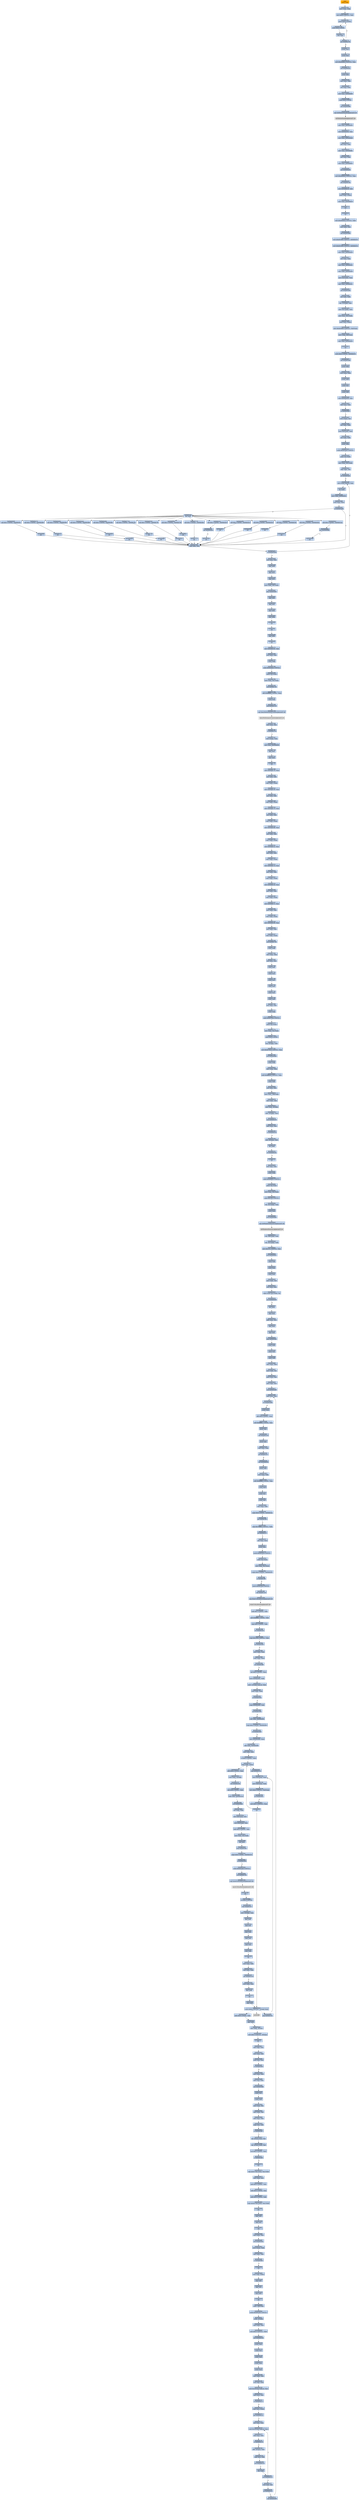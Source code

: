 digraph G {
node[shape=rectangle,style=filled,fillcolor=lightsteelblue,color=lightsteelblue]
bgcolor="transparent"
a0x0040a764pushl_ebp[label="start\npushl %ebp",color="lightgrey",fillcolor="orange"];
a0x0040a765movl_esp_ebp[label="0x0040a765\nmovl %esp, %ebp"];
a0x0040a767movl_0x6UINT32_ecx[label="0x0040a767\nmovl $0x6<UINT32>, %ecx"];
a0x0040a76cpushl_0x0UINT8[label="0x0040a76c\npushl $0x0<UINT8>"];
a0x0040a76epushl_0x0UINT8[label="0x0040a76e\npushl $0x0<UINT8>"];
a0x0040a770decl_ecx[label="0x0040a770\ndecl %ecx"];
a0x0040a771jne_0x0040a76c[label="0x0040a771\njne 0x0040a76c"];
a0x0040a773pushl_ecx[label="0x0040a773\npushl %ecx"];
a0x0040a774pushl_ebx[label="0x0040a774\npushl %ebx"];
a0x0040a775movl_0x40a6dcUINT32_eax[label="0x0040a775\nmovl $0x40a6dc<UINT32>, %eax"];
a0x0040a77acall_0x00404a5c[label="0x0040a77a\ncall 0x00404a5c"];
a0x00404a5cpushl_ebx[label="0x00404a5c\npushl %ebx"];
a0x00404a5dmovl_eax_ebx[label="0x00404a5d\nmovl %eax, %ebx"];
a0x00404a5fxorl_eax_eax[label="0x00404a5f\nxorl %eax, %eax"];
a0x00404a61movl_eax_0x0040b0b0[label="0x00404a61\nmovl %eax, 0x0040b0b0"];
a0x00404a66pushl_0x0UINT8[label="0x00404a66\npushl $0x0<UINT8>"];
a0x00404a68call_0x00404998[label="0x00404a68\ncall 0x00404998"];
a0x00404998jmp_GetModuleHandleA_kernel32_dll[label="0x00404998\njmp GetModuleHandleA@kernel32.dll"];
GetModuleHandleA_kernel32_dll[label="GetModuleHandleA@kernel32.dll",color="lightgrey",fillcolor="lightgrey"];
a0x00404a6dmovl_eax_0x0040c650[label="0x00404a6d\nmovl %eax, 0x0040c650"];
a0x00404a72movl_0x0040c650_eax[label="0x00404a72\nmovl 0x0040c650, %eax"];
a0x00404a77movl_eax_0x0040b0b8[label="0x00404a77\nmovl %eax, 0x0040b0b8"];
a0x00404a7cxorl_eax_eax[label="0x00404a7c\nxorl %eax, %eax"];
a0x00404a7emovl_eax_0x0040b0bc[label="0x00404a7e\nmovl %eax, 0x0040b0bc"];
a0x00404a83xorl_eax_eax[label="0x00404a83\nxorl %eax, %eax"];
a0x00404a85movl_eax_0x0040b0c0[label="0x00404a85\nmovl %eax, 0x0040b0c0"];
a0x00404a8acall_0x00404a50[label="0x00404a8a\ncall 0x00404a50"];
a0x00404a50movl_0x40b0b4UINT32_eax[label="0x00404a50\nmovl $0x40b0b4<UINT32>, %eax"];
a0x00404a55call_0x00404764[label="0x00404a55\ncall 0x00404764"];
a0x00404764movl_0x0040b028_edx[label="0x00404764\nmovl 0x0040b028, %edx"];
a0x0040476amovl_edx_eax_[label="0x0040476a\nmovl %edx, (%eax)"];
a0x0040476cmovl_eax_0x0040b028[label="0x0040476c\nmovl %eax, 0x0040b028"];
a0x00404771ret[label="0x00404771\nret"];
a0x00404a5aret[label="0x00404a5a\nret"];
a0x00404a8fmovl_0x40b0b4UINT32_edx[label="0x00404a8f\nmovl $0x40b0b4<UINT32>, %edx"];
a0x00404a94movl_ebx_eax[label="0x00404a94\nmovl %ebx, %eax"];
a0x00404a96call_0x00403b08[label="0x00404a96\ncall 0x00403b08"];
a0x00403b08movl_0x401088UINT32_0x0040c010[label="0x00403b08\nmovl $0x401088<UINT32>, 0x0040c010"];
a0x00403b12movl_0x401098UINT32_0x0040c014[label="0x00403b12\nmovl $0x401098<UINT32>, 0x0040c014"];
a0x00403b1cmovl_eax_0x0040c628[label="0x00403b1c\nmovl %eax, 0x0040c628"];
a0x00403b21xorl_eax_eax[label="0x00403b21\nxorl %eax, %eax"];
a0x00403b23movl_eax_0x0040c62c[label="0x00403b23\nmovl %eax, 0x0040c62c"];
a0x00403b28movl_edx_0x0040c630[label="0x00403b28\nmovl %edx, 0x0040c630"];
a0x00403b2emovl_0x4edx__eax[label="0x00403b2e\nmovl 0x4(%edx), %eax"];
a0x00403b31movl_eax_0x0040c01c[label="0x00403b31\nmovl %eax, 0x0040c01c"];
a0x00403b36call_0x00403a00[label="0x00403b36\ncall 0x00403a00"];
a0x00403a00xorl_edx_edx[label="0x00403a00\nxorl %edx, %edx"];
a0x00403a02leal__12ebp__eax[label="0x00403a02\nleal -12(%ebp), %eax"];
a0x00403a05movl_fs_edx__ecx[label="0x00403a05\nmovl %fs:(%edx), %ecx"];
a0x00403a08movl_eax_fs_edx_[label="0x00403a08\nmovl %eax, %fs:(%edx)"];
a0x00403a0bmovl_ecx_eax_[label="0x00403a0b\nmovl %ecx, (%eax)"];
a0x00403a0dmovl_0x403960UINT32_0x4eax_[label="0x00403a0d\nmovl $0x403960<UINT32>, 0x4(%eax)"];
a0x00403a14movl_ebp_0x8eax_[label="0x00403a14\nmovl %ebp, 0x8(%eax)"];
a0x00403a17movl_eax_0x0040c624[label="0x00403a17\nmovl %eax, 0x0040c624"];
a0x00403a1cret[label="0x00403a1c\nret"];
a0x00403b3bmovb_0x0UINT8_0x0040c024[label="0x00403b3b\nmovb $0x0<UINT8>, 0x0040c024"];
a0x00403b42call_0x00403aa8[label="0x00403b42\ncall 0x00403aa8"];
a0x00403aa8pushl_ebp[label="0x00403aa8\npushl %ebp"];
a0x00403aa9movl_esp_ebp[label="0x00403aa9\nmovl %esp, %ebp"];
a0x00403aabpushl_ebx[label="0x00403aab\npushl %ebx"];
a0x00403aacpushl_esi[label="0x00403aac\npushl %esi"];
a0x00403aadpushl_edi[label="0x00403aad\npushl %edi"];
a0x00403aaemovl_0x0040c628_eax[label="0x00403aae\nmovl 0x0040c628, %eax"];
a0x00403ab3testl_eax_eax[label="0x00403ab3\ntestl %eax, %eax"];
a0x00403ab5je_0x00403b02[label="0x00403ab5\nje 0x00403b02"];
a0x00403ab7movl_eax__esi[label="0x00403ab7\nmovl (%eax), %esi"];
a0x00403ab9xorl_ebx_ebx[label="0x00403ab9\nxorl %ebx, %ebx"];
a0x00403abbmovl_0x4eax__edi[label="0x00403abb\nmovl 0x4(%eax), %edi"];
a0x00403abexorl_edx_edx[label="0x00403abe\nxorl %edx, %edx"];
a0x00403ac0pushl_ebp[label="0x00403ac0\npushl %ebp"];
a0x00403ac1pushl_0x403aeeUINT32[label="0x00403ac1\npushl $0x403aee<UINT32>"];
a0x00403ac6pushl_fs_edx_[label="0x00403ac6\npushl %fs:(%edx)"];
a0x00403ac9movl_esp_fs_edx_[label="0x00403ac9\nmovl %esp, %fs:(%edx)"];
a0x00403acccmpl_ebx_esi[label="0x00403acc\ncmpl %ebx, %esi"];
a0x00403acejle_0x00403ae4[label="0x00403ace\njle 0x00403ae4"];
a0x00403ad0movl_ediebx8__eax[label="0x00403ad0\nmovl (%edi,%ebx,8), %eax"];
a0x00403ad3incl_ebx[label="0x00403ad3\nincl %ebx"];
a0x00403ad4movl_ebx_0x0040c62c[label="0x00403ad4\nmovl %ebx, 0x0040c62c"];
a0x00403adatestl_eax_eax[label="0x00403ada\ntestl %eax, %eax"];
a0x00403adcje_0x00403ae0[label="0x00403adc\nje 0x00403ae0"];
a0x00403adecall_eax[label="0x00403ade\ncall %eax"];
a0x00404ad0subl_0x1UINT8_0x0040c654[label="0x00404ad0\nsubl $0x1<UINT8>, 0x0040c654"];
a0x00404ad7ret[label="0x00404ad7\nret"];
a0x00403ae0cmpl_ebx_esi[label="0x00403ae0\ncmpl %ebx, %esi"];
a0x00403ae2jg_0x00403ad0[label="0x00403ae2\njg 0x00403ad0"];
a0x004048c4subl_0x1UINT8_0x0040c5a4[label="0x004048c4\nsubl $0x1<UINT8>, 0x0040c5a4"];
a0x004048cbjae_0x00404996[label="0x004048cb\njae 0x00404996"];
a0x00404996ret[label="0x00404996\nret"];
a0x00404b08subl_0x1UINT8_0x0040c65c[label="0x00404b08\nsubl $0x1<UINT8>, 0x0040c65c"];
a0x00404b0fret[label="0x00404b0f\nret"];
a0x00404c74subl_0x1UINT8_0x0040c660[label="0x00404c74\nsubl $0x1<UINT8>, 0x0040c660"];
a0x00404c7bret[label="0x00404c7b\nret"];
a0x00404d04subl_0x1UINT8_0x0040c664[label="0x00404d04\nsubl $0x1<UINT8>, 0x0040c664"];
a0x00404d0bret[label="0x00404d0b\nret"];
a0x00404d44subl_0x1UINT8_0x0040c668[label="0x00404d44\nsubl $0x1<UINT8>, 0x0040c668"];
a0x00404d4bret[label="0x00404d4b\nret"];
a0x00404d84subl_0x1UINT8_0x0040c66c[label="0x00404d84\nsubl $0x1<UINT8>, 0x0040c66c"];
a0x00404d8bret[label="0x00404d8b\nret"];
a0x00407724subl_0x1UINT8_0x0040c7f0[label="0x00407724\nsubl $0x1<UINT8>, 0x0040c7f0"];
a0x0040772bret[label="0x0040772b\nret"];
a0x00409350subl_0x1UINT8_0x0040c7f4[label="0x00409350\nsubl $0x1<UINT8>, 0x0040c7f4"];
a0x00409357ret[label="0x00409357\nret"];
a0x0040980csubl_0x1UINT8_0x0040c7f8[label="0x0040980c\nsubl $0x1<UINT8>, 0x0040c7f8"];
a0x00409813ret[label="0x00409813\nret"];
a0x00407174subl_0x1UINT8_0x0040c6bc[label="0x00407174\nsubl $0x1<UINT8>, 0x0040c6bc"];
a0x0040717bret[label="0x0040717b\nret"];
a0x0040a5ccsubl_0x1UINT8_0x0040c810[label="0x0040a5cc\nsubl $0x1<UINT8>, 0x0040c810"];
a0x0040a5d3jae_0x0040a5da[label="0x0040a5d3\njae 0x0040a5da"];
a0x0040a5daret[label="0x0040a5da\nret"];
a0x0040a60csubl_0x1UINT8_0x0040c814[label="0x0040a60c\nsubl $0x1<UINT8>, 0x0040c814"];
a0x0040a613ret[label="0x0040a613\nret"];
a0x0040a644subl_0x1UINT8_0x0040c818[label="0x0040a644\nsubl $0x1<UINT8>, 0x0040c818"];
a0x0040a64bret[label="0x0040a64b\nret"];
a0x0040a6acsubl_0x1UINT8_0x0040d184[label="0x0040a6ac\nsubl $0x1<UINT8>, 0x0040d184"];
a0x0040a6b3ret[label="0x0040a6b3\nret"];
a0x00403ae4xorl_eax_eax[label="0x00403ae4\nxorl %eax, %eax"];
a0x00403ae6popl_edx[label="0x00403ae6\npopl %edx"];
a0x00403ae7popl_ecx[label="0x00403ae7\npopl %ecx"];
a0x00403ae8popl_ecx[label="0x00403ae8\npopl %ecx"];
a0x00403ae9movl_edx_fs_eax_[label="0x00403ae9\nmovl %edx, %fs:(%eax)"];
a0x00403aecjmp_0x00403b02[label="0x00403aec\njmp 0x00403b02"];
a0x00403b02popl_edi[label="0x00403b02\npopl %edi"];
a0x00403b03popl_esi[label="0x00403b03\npopl %esi"];
a0x00403b04popl_ebx[label="0x00403b04\npopl %ebx"];
a0x00403b05popl_ebp[label="0x00403b05\npopl %ebp"];
a0x00403b06ret[label="0x00403b06\nret"];
a0x00403b47ret[label="0x00403b47\nret"];
a0x00404a9bpopl_ebx[label="0x00404a9b\npopl %ebx"];
a0x00404a9cret[label="0x00404a9c\nret"];
a0x0040a77fmovl_0x0040b160_ebx[label="0x0040a77f\nmovl 0x0040b160, %ebx"];
a0x0040a785xorl_eax_eax[label="0x0040a785\nxorl %eax, %eax"];
a0x0040a787pushl_ebp[label="0x0040a787\npushl %ebp"];
a0x0040a788pushl_0x40a9a4UINT32[label="0x0040a788\npushl $0x40a9a4<UINT32>"];
a0x0040a78dpushl_fs_eax_[label="0x0040a78d\npushl %fs:(%eax)"];
a0x0040a790movl_esp_fs_eax_[label="0x0040a790\nmovl %esp, %fs:(%eax)"];
a0x0040a793call_0x004027d4[label="0x0040a793\ncall 0x004027d4"];
a0x004027d4addl_0xfffffff8UINT8_esp[label="0x004027d4\naddl $0xfffffff8<UINT8>, %esp"];
a0x004027d7pushl_esp[label="0x004027d7\npushl %esp"];
a0x004027d8call_0x00401158[label="0x004027d8\ncall 0x00401158"];
a0x00401158jmp_QueryPerformanceCounter_kernel32_dll[label="0x00401158\njmp QueryPerformanceCounter@kernel32.dll"];
QueryPerformanceCounter_kernel32_dll[label="QueryPerformanceCounter@kernel32.dll",color="lightgrey",fillcolor="lightgrey"];
a0x004027ddtestl_eax_eax[label="0x004027dd\ntestl %eax, %eax"];
a0x004027dfje_0x004027ec[label="0x004027df\nje 0x004027ec"];
a0x004027e1movl_esp__eax[label="0x004027e1\nmovl (%esp), %eax"];
a0x004027e4movl_eax_0x0040b008[label="0x004027e4\nmovl %eax, 0x0040b008"];
a0x004027e9popl_ecx[label="0x004027e9\npopl %ecx"];
a0x004027eapopl_edx[label="0x004027ea\npopl %edx"];
a0x004027ebret[label="0x004027eb\nret"];
a0x0040a798movl_0x0040b178_eax[label="0x0040a798\nmovl 0x0040b178, %eax"];
a0x0040a79dxorl_edx_edx[label="0x0040a79d\nxorl %edx, %edx"];
a0x0040a79fmovl_edx_eax_[label="0x0040a79f\nmovl %edx, (%eax)"];
a0x0040a7a1movl_0x0040b158_eax[label="0x0040a7a1\nmovl 0x0040b158, %eax"];
a0x0040a7a6xorl_edx_edx[label="0x0040a7a6\nxorl %edx, %edx"];
a0x0040a7a8movl_edx_eax_[label="0x0040a7a8\nmovl %edx, (%eax)"];
a0x0040a7aamovl_0x0040b170_eax[label="0x0040a7aa\nmovl 0x0040b170, %eax"];
a0x0040a7afxorl_edx_edx[label="0x0040a7af\nxorl %edx, %edx"];
a0x0040a7b1movl_edx_eax_[label="0x0040a7b1\nmovl %edx, (%eax)"];
a0x0040a7b3movl_0x0040b168_eax[label="0x0040a7b3\nmovl 0x0040b168, %eax"];
a0x0040a7b8xorl_edx_edx[label="0x0040a7b8\nxorl %edx, %edx"];
a0x0040a7bamovl_edx_eax_[label="0x0040a7ba\nmovl %edx, (%eax)"];
a0x0040a7bcmovl_0x0040b15c_eax[label="0x0040a7bc\nmovl 0x0040b15c, %eax"];
a0x0040a7c1xorl_edx_edx[label="0x0040a7c1\nxorl %edx, %edx"];
a0x0040a7c3movl_edx_eax_[label="0x0040a7c3\nmovl %edx, (%eax)"];
a0x0040a7c5movl_0x0040b174_eax[label="0x0040a7c5\nmovl 0x0040b174, %eax"];
a0x0040a7caxorl_edx_edx[label="0x0040a7ca\nxorl %edx, %edx"];
a0x0040a7ccmovl_edx_eax_[label="0x0040a7cc\nmovl %edx, (%eax)"];
a0x0040a7cemovl_0x0040b154_eax[label="0x0040a7ce\nmovl 0x0040b154, %eax"];
a0x0040a7d3xorl_edx_edx[label="0x0040a7d3\nxorl %edx, %edx"];
a0x0040a7d5movl_edx_eax_[label="0x0040a7d5\nmovl %edx, (%eax)"];
a0x0040a7d7movl_0x0040b17c_eax[label="0x0040a7d7\nmovl 0x0040b17c, %eax"];
a0x0040a7dcxorl_edx_edx[label="0x0040a7dc\nxorl %edx, %edx"];
a0x0040a7demovl_edx_eax_[label="0x0040a7de\nmovl %edx, (%eax)"];
a0x0040a7e0movl_0x0040b190_eax[label="0x0040a7e0\nmovl 0x0040b190, %eax"];
a0x0040a7e5xorl_edx_edx[label="0x0040a7e5\nxorl %edx, %edx"];
a0x0040a7e7movl_edx_eax_[label="0x0040a7e7\nmovl %edx, (%eax)"];
a0x0040a7e9call_0x00407764[label="0x0040a7e9\ncall 0x00407764"];
a0x00407764pushl_ebp[label="0x00407764\npushl %ebp"];
a0x00407765movl_esp_ebp[label="0x00407765\nmovl %esp, %ebp"];
a0x00407767xorl_ecx_ecx[label="0x00407767\nxorl %ecx, %ecx"];
a0x00407769pushl_ecx[label="0x00407769\npushl %ecx"];
a0x0040776apushl_ecx[label="0x0040776a\npushl %ecx"];
a0x0040776bpushl_ecx[label="0x0040776b\npushl %ecx"];
a0x0040776cpushl_ecx[label="0x0040776c\npushl %ecx"];
a0x0040776dpushl_ecx[label="0x0040776d\npushl %ecx"];
a0x0040776epushl_ebx[label="0x0040776e\npushl %ebx"];
a0x0040776fxorl_eax_eax[label="0x0040776f\nxorl %eax, %eax"];
a0x00407771pushl_ebp[label="0x00407771\npushl %ebp"];
a0x00407772pushl_0x40783fUINT32[label="0x00407772\npushl $0x40783f<UINT32>"];
a0x00407777pushl_fs_eax_[label="0x00407777\npushl %fs:(%eax)"];
a0x0040777amovl_esp_fs_eax_[label="0x0040777a\nmovl %esp, %fs:(%eax)"];
a0x0040777dpushl_0x0UINT8[label="0x0040777d\npushl $0x0<UINT8>"];
a0x0040777fleal__8ebp__edx[label="0x0040777f\nleal -8(%ebp), %edx"];
a0x00407782movl_0x407854UINT32_eax[label="0x00407782\nmovl $0x407854<UINT32>, %eax"];
a0x00407787call_0x00409064[label="0x00407787\ncall 0x00409064"];
a0x00409064pushl_ebp[label="0x00409064\npushl %ebp"];
a0x00409065movl_esp_ebp[label="0x00409065\nmovl %esp, %ebp"];
a0x00409067addl_0xfffffef4UINT32_esp[label="0x00409067\naddl $0xfffffef4<UINT32>, %esp"];
a0x0040906dpushl_ebx[label="0x0040906d\npushl %ebx"];
a0x0040906exorl_ecx_ecx[label="0x0040906e\nxorl %ecx, %ecx"];
a0x00409070movl_ecx__268ebp_[label="0x00409070\nmovl %ecx, -268(%ebp)"];
a0x00409076movl_edx_ebx[label="0x00409076\nmovl %edx, %ebx"];
a0x00409078movl_eax__4ebp_[label="0x00409078\nmovl %eax, -4(%ebp)"];
a0x0040907bmovl__4ebp__eax[label="0x0040907b\nmovl -4(%ebp), %eax"];
a0x0040907ecall_0x00404234[label="0x0040907e\ncall 0x00404234"];
a0x00404234testl_eax_eax[label="0x00404234\ntestl %eax, %eax"];
a0x00404236je_0x00404242[label="0x00404236\nje 0x00404242"];
a0x00404238movl__8eax__edx[label="0x00404238\nmovl -8(%eax), %edx"];
a0x0040423bincl_edx[label="0x0040423b\nincl %edx"];
a0x0040423cjle_0x00404242[label="0x0040423c\njle 0x00404242"];
a0x00404242ret[label="0x00404242\nret"];
a0x00409083xorl_eax_eax[label="0x00409083\nxorl %eax, %eax"];
a0x00409085pushl_ebp[label="0x00409085\npushl %ebp"];
a0x00409086pushl_0x4090f3UINT32[label="0x00409086\npushl $0x4090f3<UINT32>"];
a0x0040908bpushl_fs_eax_[label="0x0040908b\npushl %fs:(%eax)"];
a0x0040908emovl_esp_fs_eax_[label="0x0040908e\nmovl %esp, %fs:(%eax)"];
a0x00409091pushl_0x100UINT32[label="0x00409091\npushl $0x100<UINT32>"];
a0x00409096leal__261ebp__eax[label="0x00409096\nleal -261(%ebp), %eax"];
a0x0040909cpushl_eax[label="0x0040909c\npushl %eax"];
a0x0040909dcall_0x00404be0[label="0x0040909d\ncall 0x00404be0"];
a0x00404be0jmp_GetWindowsDirectoryA_kernel32_dll[label="0x00404be0\njmp GetWindowsDirectoryA@kernel32.dll"];
GetWindowsDirectoryA_kernel32_dll[label="GetWindowsDirectoryA@kernel32.dll",color="lightgrey",fillcolor="lightgrey"];
a0x004090a2leal__268ebp__eax[label="0x004090a2\nleal -268(%ebp), %eax"];
a0x004090a8leal__261ebp__edx[label="0x004090a8\nleal -261(%ebp), %edx"];
a0x004090aemovl_0x101UINT32_ecx[label="0x004090ae\nmovl $0x101<UINT32>, %ecx"];
a0x004090b3call_0x0040402c[label="0x004090b3\ncall 0x0040402c"];
a0x0040402cpushl_edi[label="0x0040402c\npushl %edi"];
a0x0040402dpushl_eax[label="0x0040402d\npushl %eax"];
a0x0040402epushl_ecx[label="0x0040402e\npushl %ecx"];
a0x0040402fmovl_edx_edi[label="0x0040402f\nmovl %edx, %edi"];
a0x00404031xorl_eax_eax[label="0x00404031\nxorl %eax, %eax"];
a0x00404033repnz_scasb_es_edi__al[label="0x00404033\nrepnz scasb %es:(%edi), %al"];
a0x00404035jne_0x00404039[label="0x00404035\njne 0x00404039"];
a0x00404037notl_ecx[label="0x00404037\nnotl %ecx"];
a0x00404039popl_eax[label="0x00404039\npopl %eax"];
a0x0040403aaddl_eax_ecx[label="0x0040403a\naddl %eax, %ecx"];
a0x0040403cpopl_eax[label="0x0040403c\npopl %eax"];
a0x0040403dpopl_edi[label="0x0040403d\npopl %edi"];
a0x0040403ejmp_0x00403ebc[label="0x0040403e\njmp 0x00403ebc"];
a0x00403ebcpushl_ebx[label="0x00403ebc\npushl %ebx"];
a0x00403ebdpushl_esi[label="0x00403ebd\npushl %esi"];
a0x00403ebepushl_edi[label="0x00403ebe\npushl %edi"];
a0x00403ebfmovl_eax_ebx[label="0x00403ebf\nmovl %eax, %ebx"];
a0x00403ec1movl_edx_esi[label="0x00403ec1\nmovl %edx, %esi"];
a0x00403ec3movl_ecx_edi[label="0x00403ec3\nmovl %ecx, %edi"];
a0x00403ec5movl_edi_eax[label="0x00403ec5\nmovl %edi, %eax"];
a0x00403ec7call_0x00403e90[label="0x00403ec7\ncall 0x00403e90"];
a0x00403e90testl_eax_eax[label="0x00403e90\ntestl %eax, %eax"];
a0x00403e92jle_0x00403eb8[label="0x00403e92\njle 0x00403eb8"];
a0x00403e94pushl_eax[label="0x00403e94\npushl %eax"];
a0x00403e95addl_0xaUINT8_eax[label="0x00403e95\naddl $0xa<UINT8>, %eax"];
a0x00403e98andl_0xfffffffeUINT8_eax[label="0x00403e98\nandl $0xfffffffe<UINT8>, %eax"];
a0x00403e9bpushl_eax[label="0x00403e9b\npushl %eax"];
a0x00403e9ccall_0x00402518[label="0x00403e9c\ncall 0x00402518"];
a0x00402518pushl_ebx[label="0x00402518\npushl %ebx"];
a0x00402519testl_eax_eax[label="0x00402519\ntestl %eax, %eax"];
a0x0040251bjle_0x00402532[label="0x0040251b\njle 0x00402532"];
a0x0040251dcall_0x0040b030[label="0x0040251d\ncall 0x0040b030"];
a0x00401f44pushl_ebp[label="0x00401f44\npushl %ebp"];
a0x00401f45movl_esp_ebp[label="0x00401f45\nmovl %esp, %ebp"];
a0x00401f47addl_0xfffffff8UINT8_esp[label="0x00401f47\naddl $0xfffffff8<UINT8>, %esp"];
a0x00401f4apushl_ebx[label="0x00401f4a\npushl %ebx"];
a0x00401f4bpushl_esi[label="0x00401f4b\npushl %esi"];
a0x00401f4cpushl_edi[label="0x00401f4c\npushl %edi"];
a0x00401f4dmovl_eax_ebx[label="0x00401f4d\nmovl %eax, %ebx"];
a0x00401f4fcmpb_0x0UINT8_0x0040c5ac[label="0x00401f4f\ncmpb $0x0<UINT8>, 0x0040c5ac"];
a0x00401f56jne_0x00401f61[label="0x00401f56\njne 0x00401f61"];
a0x00401f61cmpl_0x7ffffff8UINT32_ebx[label="0x00401f61\ncmpl $0x7ffffff8<UINT32>, %ebx"];
a0x00401f67jle_0x00401f73[label="0x00401f67\njle 0x00401f73"];
a0x00401f73xorl_ecx_ecx[label="0x00401f73\nxorl %ecx, %ecx"];
a0x00401f75pushl_ebp[label="0x00401f75\npushl %ebp"];
a0x00401f76pushl_0x4020c0UINT32[label="0x00401f76\npushl $0x4020c0<UINT32>"];
a0x00401f7bpushl_fs_ecx_[label="0x00401f7b\npushl %fs:(%ecx)"];
a0x00401f7emovl_esp_fs_ecx_[label="0x00401f7e\nmovl %esp, %fs:(%ecx)"];
a0x00401f81cmpb_0x0UINT8_0x0040c035[label="0x00401f81\ncmpb $0x0<UINT8>, 0x0040c035"];
a0x00401f88je_0x00401f94[label="0x00401f88\nje 0x00401f94"];
a0x00401f8apushl_0x40c5b4UINT32[label="0x00401f8a\npushl $0x40c5b4<UINT32>"];
a0x00401f8fcall_0x004011b4[label="0x00401f8f\ncall 0x004011b4"];
a0x004011b4jmp_EnterCriticalSection_kernel32_dll[label="0x004011b4\njmp EnterCriticalSection@kernel32.dll"];
EnterCriticalSection_kernel32_dll[label="EnterCriticalSection@kernel32.dll",color="lightgrey",fillcolor="lightgrey"];
a0x00401f94addl_0x7UINT8_ebx[label="0x00401f94\naddl $0x7<UINT8>, %ebx"];
a0x00401f97andl_0xfffffffcUINT8_ebx[label="0x00401f97\nandl $0xfffffffc<UINT8>, %ebx"];
a0x00401f9acmpl_0xcUINT8_ebx[label="0x00401f9a\ncmpl $0xc<UINT8>, %ebx"];
a0x00401f9djnl_0x00401fa4[label="0x00401f9d\njnl 0x00401fa4"];
a0x00401fa4cmpl_0x1000UINT32_ebx[label="0x00401fa4\ncmpl $0x1000<UINT32>, %ebx"];
a0x00401faajg_0x00402043[label="0x00401faa\njg 0x00402043"];
a0x00401fb0movl_ebx_eax[label="0x00401fb0\nmovl %ebx, %eax"];
a0x00401fb2testl_eax_eax[label="0x00401fb2\ntestl %eax, %eax"];
a0x00401fb4jns_0x00401fb9[label="0x00401fb4\njns 0x00401fb9"];
a0x00401fb9sarl_0x2UINT8_eax[label="0x00401fb9\nsarl $0x2<UINT8>, %eax"];
a0x00401fbcmovl_0x0040c60c_edx[label="0x00401fbc\nmovl 0x0040c60c, %edx"];
a0x00401fc2movl__12edxeax4__edx[label="0x00401fc2\nmovl -12(%edx,%eax,4), %edx"];
a0x00401fc6testl_edx_edx[label="0x00401fc6\ntestl %edx, %edx"];
a0x00401fc8je_0x00402043[label="0x00401fc8\nje 0x00402043"];
a0x00402043cmpl_0x0040c604_ebx[label="0x00402043\ncmpl 0x0040c604, %ebx"];
a0x00402049jg_0x00402095[label="0x00402049\njg 0x00402095"];
a0x0040204bsubl_ebx_0x0040c604[label="0x0040204b\nsubl %ebx, 0x0040c604"];
a0x00402051cmpl_0xcUINT8_0x0040c604[label="0x00402051\ncmpl $0xc<UINT8>, 0x0040c604"];
a0x00402058jnl_0x00402067[label="0x00402058\njnl 0x00402067"];
a0x00402067movl_0x0040c608_eax[label="0x00402067\nmovl 0x0040c608, %eax"];
a0x0040206caddl_ebx_0x0040c608[label="0x0040206c\naddl %ebx, 0x0040c608"];
a0x00402072movl_ebx_edx[label="0x00402072\nmovl %ebx, %edx"];
a0x00402074orl_0x2UINT8_edx[label="0x00402074\norl $0x2<UINT8>, %edx"];
a0x00402077movl_edx_eax_[label="0x00402077\nmovl %edx, (%eax)"];
a0x004020c0jmp_0x004037ec[label="0x004020c0\njmp 0x004037ec"];
a0x004037ecmovl_0x4esp__eax[label="0x004037ec\nmovl 0x4(%esp), %eax"];
a0x004037f0movl_0x8esp__edx[label="0x004037f0\nmovl 0x8(%esp), %edx"];
a0x004037f4testl_0x6UINT32_0x4eax_[label="0x004037f4\ntestl $0x6<UINT32>, 0x4(%eax)"];
a0x004037fbje_0x0040381c[label="0x004037fb\nje 0x0040381c"];
a0x0040381cmovl_0x1UINT32_eax[label="0x0040381c\nmovl $0x1<UINT32>, %eax"];
a0x00403821ret[label="0x00403821\nret"];
a0x00402079addl_0x4UINT8_eax[label="0x00402079\naddl $0x4<UINT8>, %eax"];
a0x0040207cmovl_eax__4ebp_[label="0x0040207c\nmovl %eax, -4(%ebp)"];
a0x0040207fincl_0x0040c59c[label="0x0040207f\nincl 0x0040c59c"];
a0x00402085subl_0x4UINT8_ebx[label="0x00402085\nsubl $0x4<UINT8>, %ebx"];
a0x00402088addl_ebx_0x0040c5a0[label="0x00402088\naddl %ebx, 0x0040c5a0"];
a0x0040208ecall_0x004038a8[label="0x0040208e\ncall 0x004038a8"];
a0x004038a8xorl_edx_edx[label="0x004038a8\nxorl %edx, %edx"];
a0x004038aamovl_0x8esp__ecx[label="0x004038aa\nmovl 0x8(%esp), %ecx"];
a0x004038aemovl_0x4esp__eax[label="0x004038ae\nmovl 0x4(%esp), %eax"];
a0x004038b2addl_0x5UINT8_ecx[label="0x004038b2\naddl $0x5<UINT8>, %ecx"];
a0x004038b5movl_eax_fs_edx_[label="0x004038b5\nmovl %eax, %fs:(%edx)"];
a0x004038b8call_ecx[label="0x004038b8\ncall %ecx"];
a0x004020c5jmp_0x004020ac[label="0x004020c5\njmp 0x004020ac"];
a0x004020accmpb_0x0UINT8_0x0040c035[label="0x004020ac\ncmpb $0x0<UINT8>, 0x0040c035"];
a0x004020b3je_0x004020bf[label="0x004020b3\nje 0x004020bf"];
a0x004020b5pushl_0x40c5b4UINT32[label="0x004020b5\npushl $0x40c5b4<UINT32>"];
a0x004020bacall_0x004011bc[label="0x004020ba\ncall 0x004011bc"];
a0x004011bcjmp_LeaveCriticalSection_kernel32_dll[label="0x004011bc\njmp LeaveCriticalSection@kernel32.dll"];
LeaveCriticalSection_kernel32_dll[label="LeaveCriticalSection@kernel32.dll",color="lightgrey",fillcolor="lightgrey"];
a0x004020bfret[label="0x004020bf\nret"];
a0x004038baret_0xcUINT16[label="0x004038ba\nret $0xc<UINT16>"];
a0x00402093jmp_0x004020c7[label="0x00402093\njmp 0x004020c7"];
a0x004020c7movl__4ebp__eax[label="0x004020c7\nmovl -4(%ebp), %eax"];
a0x004020capopl_edi[label="0x004020ca\npopl %edi"];
a0x004020cbpopl_esi[label="0x004020cb\npopl %esi"];
a0x004020ccpopl_ebx[label="0x004020cc\npopl %ebx"];
a0x004020cdpopl_ecx[label="0x004020cd\npopl %ecx"];
a0x004020cepopl_ecx[label="0x004020ce\npopl %ecx"];
a0x004020cfpopl_ebp[label="0x004020cf\npopl %ebp"];
a0x004020d0ret[label="0x004020d0\nret"];
a0x00402523movl_eax_ebx[label="0x00402523\nmovl %eax, %ebx"];
a0x00402525testl_ebx_ebx[label="0x00402525\ntestl %ebx, %ebx"];
a0x00402527jne_0x00402534[label="0x00402527\njne 0x00402534"];
a0x00402534movl_ebx_eax[label="0x00402534\nmovl %ebx, %eax"];
a0x00402536popl_ebx[label="0x00402536\npopl %ebx"];
a0x00402537ret[label="0x00402537\nret"];
a0x00403ea1popl_edx[label="0x00403ea1\npopl %edx"];
a0x00403ea2movw_0x0UINT16__2edxeax_[label="0x00403ea2\nmovw $0x0<UINT16>, -2(%edx,%eax)"];
a0x004090f3jmp_0x004037ec[label="0x004090f3\njmp 0x004037ec"];
a0x00403ea9addl_0x8UINT8_eax[label="0x00403ea9\naddl $0x8<UINT8>, %eax"];
a0x00403eacpopl_edx[label="0x00403eac\npopl %edx"];
a0x00403eadmovl_edx__4eax_[label="0x00403ead\nmovl %edx, -4(%eax)"];
a0x00403eb0movl_0x1UINT32__8eax_[label="0x00403eb0\nmovl $0x1<UINT32>, -8(%eax)"];
a0x00403eb7ret[label="0x00403eb7\nret"];
a0x00403eccmovl_edi_ecx[label="0x00403ecc\nmovl %edi, %ecx"];
a0x00403ecemovl_eax_edi[label="0x00403ece\nmovl %eax, %edi"];
a0x00403ed0testl_esi_esi[label="0x00403ed0\ntestl %esi, %esi"];
a0x00403ed2je_0x00403edd[label="0x00403ed2\nje 0x00403edd"];
a0x00403ed4movl_eax_edx[label="0x00403ed4\nmovl %eax, %edx"];
a0x00403ed6movl_esi_eax[label="0x00403ed6\nmovl %esi, %eax"];
a0x00403ed8call_0x00402648[label="0x00403ed8\ncall 0x00402648"];
a0x00402648pushl_esi[label="0x00402648\npushl %esi"];
a0x00402649pushl_edi[label="0x00402649\npushl %edi"];
a0x0040264amovl_eax_esi[label="0x0040264a\nmovl %eax, %esi"];
a0x0040264cmovl_edx_edi[label="0x0040264c\nmovl %edx, %edi"];
a0x0040264emovl_ecx_eax[label="0x0040264e\nmovl %ecx, %eax"];
a0x00402650cmpl_esi_edi[label="0x00402650\ncmpl %esi, %edi"];
a0x00402652ja_0x00402667[label="0x00402652\nja 0x00402667"];
a0x00402667leal__4ecxesi__esi[label="0x00402667\nleal -4(%ecx,%esi), %esi"];
a0x0040266bleal__4ecxedi__edi[label="0x0040266b\nleal -4(%ecx,%edi), %edi"];
a0x0040266fsarl_0x2UINT8_ecx[label="0x0040266f\nsarl $0x2<UINT8>, %ecx"];
a0x00402672js_0x00402685[label="0x00402672\njs 0x00402685"];
a0x00402674std_[label="0x00402674\nstd "];
a0x00402675repz_movsl_ds_esi__es_edi_[label="0x00402675\nrepz movsl %ds:(%esi), %es:(%edi)"];
a0x00402677movl_eax_ecx[label="0x00402677\nmovl %eax, %ecx"];
a0x00402679andl_0x3UINT8_ecx[label="0x00402679\nandl $0x3<UINT8>, %ecx"];
a0x0040267caddl_0x3UINT8_esi[label="0x0040267c\naddl $0x3<UINT8>, %esi"];
a0x0040267faddl_0x3UINT8_edi[label="0x0040267f\naddl $0x3<UINT8>, %edi"];
a0x00402682repz_movsb_ds_esi__es_edi_[label="0x00402682\nrepz movsb %ds:(%esi), %es:(%edi)"];
a0x00402684cld_[label="0x00402684\ncld "];
a0x00402685popl_edi[label="0x00402685\npopl %edi"];
a0x00402686popl_esi[label="0x00402686\npopl %esi"];
a0x00402687ret[label="0x00402687\nret"];
a0x00403eddmovl_ebx_eax[label="0x00403edd\nmovl %ebx, %eax"];
a0x00403edfcall_0x00403dcc[label="0x00403edf\ncall 0x00403dcc"];
a0x00403dccmovl_eax__edx[label="0x00403dcc\nmovl (%eax), %edx"];
a0x00403dcetestl_edx_edx[label="0x00403dce\ntestl %edx, %edx"];
a0x00403dd0je_0x00403dee[label="0x00403dd0\nje 0x00403dee"];
a0x00403deeret[label="0x00403dee\nret"];
a0x00403ee4movl_edi_ebx_[label="0x00403ee4\nmovl %edi, (%ebx)"];
a0x00403ee6popl_edi[label="0x00403ee6\npopl %edi"];
a0x00403ee7popl_esi[label="0x00403ee7\npopl %esi"];
a0x00403ee8popl_ebx[label="0x00403ee8\npopl %ebx"];
a0x00403ee9ret[label="0x00403ee9\nret"];
a0x004090b8pushl__268ebp_[label="0x004090b8\npushl -268(%ebp)"];
a0x004090bepushl_0x409108UINT32[label="0x004090be\npushl $0x409108<UINT32>"];
a0x004090c3pushl__4ebp_[label="0x004090c3\npushl -4(%ebp)"];
a0x004090c6movl_ebx_eax[label="0x004090c6\nmovl %ebx, %eax"];
a0x004090c8movl_0x3UINT32_edx[label="0x004090c8\nmovl $0x3<UINT32>, %edx"];
a0x004090cdcall_0x00404104[label="0x004090cd\ncall 0x00404104"];
a0x00404104pushl_ebx[label="0x00404104\npushl %ebx"];
a0x00404105pushl_esi[label="0x00404105\npushl %esi"];
a0x00404106pushl_edi[label="0x00404106\npushl %edi"];
a0x00404107pushl_edx[label="0x00404107\npushl %edx"];
a0x00404108pushl_eax[label="0x00404108\npushl %eax"];
a0x00404109movl_edx_ebx[label="0x00404109\nmovl %edx, %ebx"];
a0x0040410bxorl_edi_edi[label="0x0040410b\nxorl %edi, %edi"];
a0x0040410dmovl_0x14espedx4__ecx[label="0x0040410d\nmovl 0x14(%esp,%edx,4), %ecx"];
a0x00404111testl_ecx_ecx[label="0x00404111\ntestl %ecx, %ecx"];
a0x00404113je_0x00404121[label="0x00404113\nje 0x00404121"];
a0x00404115cmpl_ecx_eax_[label="0x00404115\ncmpl %ecx, (%eax)"];
a0x00404117jne_0x00404121[label="0x00404117\njne 0x00404121"];
a0x00404121xorl_eax_eax[label="0x00404121\nxorl %eax, %eax"];
a0x00404123movl_0x14espedx4__ecx[label="0x00404123\nmovl 0x14(%esp,%edx,4), %ecx"];
a0x00404127testl_ecx_ecx[label="0x00404127\ntestl %ecx, %ecx"];
a0x00404129je_0x00404134[label="0x00404129\nje 0x00404134"];
a0x0040412baddl__4ecx__eax[label="0x0040412b\naddl -4(%ecx), %eax"];
a0x0040412ecmpl_ecx_edi[label="0x0040412e\ncmpl %ecx, %edi"];
a0x00404130jne_0x00404134[label="0x00404130\njne 0x00404134"];
a0x00404134decl_edx[label="0x00404134\ndecl %edx"];
a0x00404135jne_0x00404123[label="0x00404135\njne 0x00404123"];
a0x00404137testl_edi_edi[label="0x00404137\ntestl %edi, %edi"];
a0x00404139je_0x00404152[label="0x00404139\nje 0x00404152"];
a0x00404152call_0x00403e90[label="0x00404152\ncall 0x00403e90"];
a0x0000ffff[label="0x0000ffff",color="lightgrey",fillcolor="lightgrey"];
a0x0040a764pushl_ebp -> a0x0040a765movl_esp_ebp [color="#000000"];
a0x0040a765movl_esp_ebp -> a0x0040a767movl_0x6UINT32_ecx [color="#000000"];
a0x0040a767movl_0x6UINT32_ecx -> a0x0040a76cpushl_0x0UINT8 [color="#000000"];
a0x0040a76cpushl_0x0UINT8 -> a0x0040a76epushl_0x0UINT8 [color="#000000"];
a0x0040a76epushl_0x0UINT8 -> a0x0040a770decl_ecx [color="#000000"];
a0x0040a770decl_ecx -> a0x0040a771jne_0x0040a76c [color="#000000"];
a0x0040a771jne_0x0040a76c -> a0x0040a76cpushl_0x0UINT8 [color="#000000",label="T"];
a0x0040a771jne_0x0040a76c -> a0x0040a773pushl_ecx [color="#000000",label="F"];
a0x0040a773pushl_ecx -> a0x0040a774pushl_ebx [color="#000000"];
a0x0040a774pushl_ebx -> a0x0040a775movl_0x40a6dcUINT32_eax [color="#000000"];
a0x0040a775movl_0x40a6dcUINT32_eax -> a0x0040a77acall_0x00404a5c [color="#000000"];
a0x0040a77acall_0x00404a5c -> a0x00404a5cpushl_ebx [color="#000000"];
a0x00404a5cpushl_ebx -> a0x00404a5dmovl_eax_ebx [color="#000000"];
a0x00404a5dmovl_eax_ebx -> a0x00404a5fxorl_eax_eax [color="#000000"];
a0x00404a5fxorl_eax_eax -> a0x00404a61movl_eax_0x0040b0b0 [color="#000000"];
a0x00404a61movl_eax_0x0040b0b0 -> a0x00404a66pushl_0x0UINT8 [color="#000000"];
a0x00404a66pushl_0x0UINT8 -> a0x00404a68call_0x00404998 [color="#000000"];
a0x00404a68call_0x00404998 -> a0x00404998jmp_GetModuleHandleA_kernel32_dll [color="#000000"];
a0x00404998jmp_GetModuleHandleA_kernel32_dll -> GetModuleHandleA_kernel32_dll [color="#000000"];
GetModuleHandleA_kernel32_dll -> a0x00404a6dmovl_eax_0x0040c650 [color="#000000"];
a0x00404a6dmovl_eax_0x0040c650 -> a0x00404a72movl_0x0040c650_eax [color="#000000"];
a0x00404a72movl_0x0040c650_eax -> a0x00404a77movl_eax_0x0040b0b8 [color="#000000"];
a0x00404a77movl_eax_0x0040b0b8 -> a0x00404a7cxorl_eax_eax [color="#000000"];
a0x00404a7cxorl_eax_eax -> a0x00404a7emovl_eax_0x0040b0bc [color="#000000"];
a0x00404a7emovl_eax_0x0040b0bc -> a0x00404a83xorl_eax_eax [color="#000000"];
a0x00404a83xorl_eax_eax -> a0x00404a85movl_eax_0x0040b0c0 [color="#000000"];
a0x00404a85movl_eax_0x0040b0c0 -> a0x00404a8acall_0x00404a50 [color="#000000"];
a0x00404a8acall_0x00404a50 -> a0x00404a50movl_0x40b0b4UINT32_eax [color="#000000"];
a0x00404a50movl_0x40b0b4UINT32_eax -> a0x00404a55call_0x00404764 [color="#000000"];
a0x00404a55call_0x00404764 -> a0x00404764movl_0x0040b028_edx [color="#000000"];
a0x00404764movl_0x0040b028_edx -> a0x0040476amovl_edx_eax_ [color="#000000"];
a0x0040476amovl_edx_eax_ -> a0x0040476cmovl_eax_0x0040b028 [color="#000000"];
a0x0040476cmovl_eax_0x0040b028 -> a0x00404771ret [color="#000000"];
a0x00404771ret -> a0x00404a5aret [color="#000000"];
a0x00404a5aret -> a0x00404a8fmovl_0x40b0b4UINT32_edx [color="#000000"];
a0x00404a8fmovl_0x40b0b4UINT32_edx -> a0x00404a94movl_ebx_eax [color="#000000"];
a0x00404a94movl_ebx_eax -> a0x00404a96call_0x00403b08 [color="#000000"];
a0x00404a96call_0x00403b08 -> a0x00403b08movl_0x401088UINT32_0x0040c010 [color="#000000"];
a0x00403b08movl_0x401088UINT32_0x0040c010 -> a0x00403b12movl_0x401098UINT32_0x0040c014 [color="#000000"];
a0x00403b12movl_0x401098UINT32_0x0040c014 -> a0x00403b1cmovl_eax_0x0040c628 [color="#000000"];
a0x00403b1cmovl_eax_0x0040c628 -> a0x00403b21xorl_eax_eax [color="#000000"];
a0x00403b21xorl_eax_eax -> a0x00403b23movl_eax_0x0040c62c [color="#000000"];
a0x00403b23movl_eax_0x0040c62c -> a0x00403b28movl_edx_0x0040c630 [color="#000000"];
a0x00403b28movl_edx_0x0040c630 -> a0x00403b2emovl_0x4edx__eax [color="#000000"];
a0x00403b2emovl_0x4edx__eax -> a0x00403b31movl_eax_0x0040c01c [color="#000000"];
a0x00403b31movl_eax_0x0040c01c -> a0x00403b36call_0x00403a00 [color="#000000"];
a0x00403b36call_0x00403a00 -> a0x00403a00xorl_edx_edx [color="#000000"];
a0x00403a00xorl_edx_edx -> a0x00403a02leal__12ebp__eax [color="#000000"];
a0x00403a02leal__12ebp__eax -> a0x00403a05movl_fs_edx__ecx [color="#000000"];
a0x00403a05movl_fs_edx__ecx -> a0x00403a08movl_eax_fs_edx_ [color="#000000"];
a0x00403a08movl_eax_fs_edx_ -> a0x00403a0bmovl_ecx_eax_ [color="#000000"];
a0x00403a0bmovl_ecx_eax_ -> a0x00403a0dmovl_0x403960UINT32_0x4eax_ [color="#000000"];
a0x00403a0dmovl_0x403960UINT32_0x4eax_ -> a0x00403a14movl_ebp_0x8eax_ [color="#000000"];
a0x00403a14movl_ebp_0x8eax_ -> a0x00403a17movl_eax_0x0040c624 [color="#000000"];
a0x00403a17movl_eax_0x0040c624 -> a0x00403a1cret [color="#000000"];
a0x00403a1cret -> a0x00403b3bmovb_0x0UINT8_0x0040c024 [color="#000000"];
a0x00403b3bmovb_0x0UINT8_0x0040c024 -> a0x00403b42call_0x00403aa8 [color="#000000"];
a0x00403b42call_0x00403aa8 -> a0x00403aa8pushl_ebp [color="#000000"];
a0x00403aa8pushl_ebp -> a0x00403aa9movl_esp_ebp [color="#000000"];
a0x00403aa9movl_esp_ebp -> a0x00403aabpushl_ebx [color="#000000"];
a0x00403aabpushl_ebx -> a0x00403aacpushl_esi [color="#000000"];
a0x00403aacpushl_esi -> a0x00403aadpushl_edi [color="#000000"];
a0x00403aadpushl_edi -> a0x00403aaemovl_0x0040c628_eax [color="#000000"];
a0x00403aaemovl_0x0040c628_eax -> a0x00403ab3testl_eax_eax [color="#000000"];
a0x00403ab3testl_eax_eax -> a0x00403ab5je_0x00403b02 [color="#000000"];
a0x00403ab5je_0x00403b02 -> a0x00403ab7movl_eax__esi [color="#000000",label="F"];
a0x00403ab7movl_eax__esi -> a0x00403ab9xorl_ebx_ebx [color="#000000"];
a0x00403ab9xorl_ebx_ebx -> a0x00403abbmovl_0x4eax__edi [color="#000000"];
a0x00403abbmovl_0x4eax__edi -> a0x00403abexorl_edx_edx [color="#000000"];
a0x00403abexorl_edx_edx -> a0x00403ac0pushl_ebp [color="#000000"];
a0x00403ac0pushl_ebp -> a0x00403ac1pushl_0x403aeeUINT32 [color="#000000"];
a0x00403ac1pushl_0x403aeeUINT32 -> a0x00403ac6pushl_fs_edx_ [color="#000000"];
a0x00403ac6pushl_fs_edx_ -> a0x00403ac9movl_esp_fs_edx_ [color="#000000"];
a0x00403ac9movl_esp_fs_edx_ -> a0x00403acccmpl_ebx_esi [color="#000000"];
a0x00403acccmpl_ebx_esi -> a0x00403acejle_0x00403ae4 [color="#000000"];
a0x00403acejle_0x00403ae4 -> a0x00403ad0movl_ediebx8__eax [color="#000000",label="F"];
a0x00403ad0movl_ediebx8__eax -> a0x00403ad3incl_ebx [color="#000000"];
a0x00403ad3incl_ebx -> a0x00403ad4movl_ebx_0x0040c62c [color="#000000"];
a0x00403ad4movl_ebx_0x0040c62c -> a0x00403adatestl_eax_eax [color="#000000"];
a0x00403adatestl_eax_eax -> a0x00403adcje_0x00403ae0 [color="#000000"];
a0x00403adcje_0x00403ae0 -> a0x00403adecall_eax [color="#000000",label="F"];
a0x00403adecall_eax -> a0x00404ad0subl_0x1UINT8_0x0040c654 [color="#000000"];
a0x00404ad0subl_0x1UINT8_0x0040c654 -> a0x00404ad7ret [color="#000000"];
a0x00404ad7ret -> a0x00403ae0cmpl_ebx_esi [color="#000000"];
a0x00403ae0cmpl_ebx_esi -> a0x00403ae2jg_0x00403ad0 [color="#000000"];
a0x00403ae2jg_0x00403ad0 -> a0x00403ad0movl_ediebx8__eax [color="#000000",label="T"];
a0x00403adecall_eax -> a0x004048c4subl_0x1UINT8_0x0040c5a4 [color="#000000"];
a0x004048c4subl_0x1UINT8_0x0040c5a4 -> a0x004048cbjae_0x00404996 [color="#000000"];
a0x004048cbjae_0x00404996 -> a0x00404996ret [color="#000000",label="T"];
a0x00404996ret -> a0x00403ae0cmpl_ebx_esi [color="#000000"];
a0x00403adecall_eax -> a0x00404b08subl_0x1UINT8_0x0040c65c [color="#000000"];
a0x00404b08subl_0x1UINT8_0x0040c65c -> a0x00404b0fret [color="#000000"];
a0x00404b0fret -> a0x00403ae0cmpl_ebx_esi [color="#000000"];
a0x00403adecall_eax -> a0x00404c74subl_0x1UINT8_0x0040c660 [color="#000000"];
a0x00404c74subl_0x1UINT8_0x0040c660 -> a0x00404c7bret [color="#000000"];
a0x00404c7bret -> a0x00403ae0cmpl_ebx_esi [color="#000000"];
a0x00403adecall_eax -> a0x00404d04subl_0x1UINT8_0x0040c664 [color="#000000"];
a0x00404d04subl_0x1UINT8_0x0040c664 -> a0x00404d0bret [color="#000000"];
a0x00404d0bret -> a0x00403ae0cmpl_ebx_esi [color="#000000"];
a0x00403adecall_eax -> a0x00404d44subl_0x1UINT8_0x0040c668 [color="#000000"];
a0x00404d44subl_0x1UINT8_0x0040c668 -> a0x00404d4bret [color="#000000"];
a0x00404d4bret -> a0x00403ae0cmpl_ebx_esi [color="#000000"];
a0x00403adecall_eax -> a0x00404d84subl_0x1UINT8_0x0040c66c [color="#000000"];
a0x00404d84subl_0x1UINT8_0x0040c66c -> a0x00404d8bret [color="#000000"];
a0x00404d8bret -> a0x00403ae0cmpl_ebx_esi [color="#000000"];
a0x00403adecall_eax -> a0x00407724subl_0x1UINT8_0x0040c7f0 [color="#000000"];
a0x00407724subl_0x1UINT8_0x0040c7f0 -> a0x0040772bret [color="#000000"];
a0x0040772bret -> a0x00403ae0cmpl_ebx_esi [color="#000000"];
a0x00403adecall_eax -> a0x00409350subl_0x1UINT8_0x0040c7f4 [color="#000000"];
a0x00409350subl_0x1UINT8_0x0040c7f4 -> a0x00409357ret [color="#000000"];
a0x00409357ret -> a0x00403ae0cmpl_ebx_esi [color="#000000"];
a0x00403adecall_eax -> a0x0040980csubl_0x1UINT8_0x0040c7f8 [color="#000000"];
a0x0040980csubl_0x1UINT8_0x0040c7f8 -> a0x00409813ret [color="#000000"];
a0x00409813ret -> a0x00403ae0cmpl_ebx_esi [color="#000000"];
a0x00403adecall_eax -> a0x00407174subl_0x1UINT8_0x0040c6bc [color="#000000"];
a0x00407174subl_0x1UINT8_0x0040c6bc -> a0x0040717bret [color="#000000"];
a0x0040717bret -> a0x00403ae0cmpl_ebx_esi [color="#000000"];
a0x00403adecall_eax -> a0x0040a5ccsubl_0x1UINT8_0x0040c810 [color="#000000"];
a0x0040a5ccsubl_0x1UINT8_0x0040c810 -> a0x0040a5d3jae_0x0040a5da [color="#000000"];
a0x0040a5d3jae_0x0040a5da -> a0x0040a5daret [color="#000000",label="T"];
a0x0040a5daret -> a0x00403ae0cmpl_ebx_esi [color="#000000"];
a0x00403adecall_eax -> a0x0040a60csubl_0x1UINT8_0x0040c814 [color="#000000"];
a0x0040a60csubl_0x1UINT8_0x0040c814 -> a0x0040a613ret [color="#000000"];
a0x0040a613ret -> a0x00403ae0cmpl_ebx_esi [color="#000000"];
a0x00403adecall_eax -> a0x0040a644subl_0x1UINT8_0x0040c818 [color="#000000"];
a0x0040a644subl_0x1UINT8_0x0040c818 -> a0x0040a64bret [color="#000000"];
a0x0040a64bret -> a0x00403ae0cmpl_ebx_esi [color="#000000"];
a0x00403adecall_eax -> a0x0040a6acsubl_0x1UINT8_0x0040d184 [color="#000000"];
a0x0040a6acsubl_0x1UINT8_0x0040d184 -> a0x0040a6b3ret [color="#000000"];
a0x0040a6b3ret -> a0x00403ae0cmpl_ebx_esi [color="#000000"];
a0x00403adcje_0x00403ae0 -> a0x00403ae0cmpl_ebx_esi [color="#000000",label="T"];
a0x00403ae2jg_0x00403ad0 -> a0x00403ae4xorl_eax_eax [color="#000000",label="F"];
a0x00403ae4xorl_eax_eax -> a0x00403ae6popl_edx [color="#000000"];
a0x00403ae6popl_edx -> a0x00403ae7popl_ecx [color="#000000"];
a0x00403ae7popl_ecx -> a0x00403ae8popl_ecx [color="#000000"];
a0x00403ae8popl_ecx -> a0x00403ae9movl_edx_fs_eax_ [color="#000000"];
a0x00403ae9movl_edx_fs_eax_ -> a0x00403aecjmp_0x00403b02 [color="#000000"];
a0x00403aecjmp_0x00403b02 -> a0x00403b02popl_edi [color="#000000"];
a0x00403b02popl_edi -> a0x00403b03popl_esi [color="#000000"];
a0x00403b03popl_esi -> a0x00403b04popl_ebx [color="#000000"];
a0x00403b04popl_ebx -> a0x00403b05popl_ebp [color="#000000"];
a0x00403b05popl_ebp -> a0x00403b06ret [color="#000000"];
a0x00403b06ret -> a0x00403b47ret [color="#000000"];
a0x00403b47ret -> a0x00404a9bpopl_ebx [color="#000000"];
a0x00404a9bpopl_ebx -> a0x00404a9cret [color="#000000"];
a0x00404a9cret -> a0x0040a77fmovl_0x0040b160_ebx [color="#000000"];
a0x0040a77fmovl_0x0040b160_ebx -> a0x0040a785xorl_eax_eax [color="#000000"];
a0x0040a785xorl_eax_eax -> a0x0040a787pushl_ebp [color="#000000"];
a0x0040a787pushl_ebp -> a0x0040a788pushl_0x40a9a4UINT32 [color="#000000"];
a0x0040a788pushl_0x40a9a4UINT32 -> a0x0040a78dpushl_fs_eax_ [color="#000000"];
a0x0040a78dpushl_fs_eax_ -> a0x0040a790movl_esp_fs_eax_ [color="#000000"];
a0x0040a790movl_esp_fs_eax_ -> a0x0040a793call_0x004027d4 [color="#000000"];
a0x0040a793call_0x004027d4 -> a0x004027d4addl_0xfffffff8UINT8_esp [color="#000000"];
a0x004027d4addl_0xfffffff8UINT8_esp -> a0x004027d7pushl_esp [color="#000000"];
a0x004027d7pushl_esp -> a0x004027d8call_0x00401158 [color="#000000"];
a0x004027d8call_0x00401158 -> a0x00401158jmp_QueryPerformanceCounter_kernel32_dll [color="#000000"];
a0x00401158jmp_QueryPerformanceCounter_kernel32_dll -> QueryPerformanceCounter_kernel32_dll [color="#000000"];
QueryPerformanceCounter_kernel32_dll -> a0x004027ddtestl_eax_eax [color="#000000"];
a0x004027ddtestl_eax_eax -> a0x004027dfje_0x004027ec [color="#000000"];
a0x004027dfje_0x004027ec -> a0x004027e1movl_esp__eax [color="#000000",label="F"];
a0x004027e1movl_esp__eax -> a0x004027e4movl_eax_0x0040b008 [color="#000000"];
a0x004027e4movl_eax_0x0040b008 -> a0x004027e9popl_ecx [color="#000000"];
a0x004027e9popl_ecx -> a0x004027eapopl_edx [color="#000000"];
a0x004027eapopl_edx -> a0x004027ebret [color="#000000"];
a0x004027ebret -> a0x0040a798movl_0x0040b178_eax [color="#000000"];
a0x0040a798movl_0x0040b178_eax -> a0x0040a79dxorl_edx_edx [color="#000000"];
a0x0040a79dxorl_edx_edx -> a0x0040a79fmovl_edx_eax_ [color="#000000"];
a0x0040a79fmovl_edx_eax_ -> a0x0040a7a1movl_0x0040b158_eax [color="#000000"];
a0x0040a7a1movl_0x0040b158_eax -> a0x0040a7a6xorl_edx_edx [color="#000000"];
a0x0040a7a6xorl_edx_edx -> a0x0040a7a8movl_edx_eax_ [color="#000000"];
a0x0040a7a8movl_edx_eax_ -> a0x0040a7aamovl_0x0040b170_eax [color="#000000"];
a0x0040a7aamovl_0x0040b170_eax -> a0x0040a7afxorl_edx_edx [color="#000000"];
a0x0040a7afxorl_edx_edx -> a0x0040a7b1movl_edx_eax_ [color="#000000"];
a0x0040a7b1movl_edx_eax_ -> a0x0040a7b3movl_0x0040b168_eax [color="#000000"];
a0x0040a7b3movl_0x0040b168_eax -> a0x0040a7b8xorl_edx_edx [color="#000000"];
a0x0040a7b8xorl_edx_edx -> a0x0040a7bamovl_edx_eax_ [color="#000000"];
a0x0040a7bamovl_edx_eax_ -> a0x0040a7bcmovl_0x0040b15c_eax [color="#000000"];
a0x0040a7bcmovl_0x0040b15c_eax -> a0x0040a7c1xorl_edx_edx [color="#000000"];
a0x0040a7c1xorl_edx_edx -> a0x0040a7c3movl_edx_eax_ [color="#000000"];
a0x0040a7c3movl_edx_eax_ -> a0x0040a7c5movl_0x0040b174_eax [color="#000000"];
a0x0040a7c5movl_0x0040b174_eax -> a0x0040a7caxorl_edx_edx [color="#000000"];
a0x0040a7caxorl_edx_edx -> a0x0040a7ccmovl_edx_eax_ [color="#000000"];
a0x0040a7ccmovl_edx_eax_ -> a0x0040a7cemovl_0x0040b154_eax [color="#000000"];
a0x0040a7cemovl_0x0040b154_eax -> a0x0040a7d3xorl_edx_edx [color="#000000"];
a0x0040a7d3xorl_edx_edx -> a0x0040a7d5movl_edx_eax_ [color="#000000"];
a0x0040a7d5movl_edx_eax_ -> a0x0040a7d7movl_0x0040b17c_eax [color="#000000"];
a0x0040a7d7movl_0x0040b17c_eax -> a0x0040a7dcxorl_edx_edx [color="#000000"];
a0x0040a7dcxorl_edx_edx -> a0x0040a7demovl_edx_eax_ [color="#000000"];
a0x0040a7demovl_edx_eax_ -> a0x0040a7e0movl_0x0040b190_eax [color="#000000"];
a0x0040a7e0movl_0x0040b190_eax -> a0x0040a7e5xorl_edx_edx [color="#000000"];
a0x0040a7e5xorl_edx_edx -> a0x0040a7e7movl_edx_eax_ [color="#000000"];
a0x0040a7e7movl_edx_eax_ -> a0x0040a7e9call_0x00407764 [color="#000000"];
a0x0040a7e9call_0x00407764 -> a0x00407764pushl_ebp [color="#000000"];
a0x00407764pushl_ebp -> a0x00407765movl_esp_ebp [color="#000000"];
a0x00407765movl_esp_ebp -> a0x00407767xorl_ecx_ecx [color="#000000"];
a0x00407767xorl_ecx_ecx -> a0x00407769pushl_ecx [color="#000000"];
a0x00407769pushl_ecx -> a0x0040776apushl_ecx [color="#000000"];
a0x0040776apushl_ecx -> a0x0040776bpushl_ecx [color="#000000"];
a0x0040776bpushl_ecx -> a0x0040776cpushl_ecx [color="#000000"];
a0x0040776cpushl_ecx -> a0x0040776dpushl_ecx [color="#000000"];
a0x0040776dpushl_ecx -> a0x0040776epushl_ebx [color="#000000"];
a0x0040776epushl_ebx -> a0x0040776fxorl_eax_eax [color="#000000"];
a0x0040776fxorl_eax_eax -> a0x00407771pushl_ebp [color="#000000"];
a0x00407771pushl_ebp -> a0x00407772pushl_0x40783fUINT32 [color="#000000"];
a0x00407772pushl_0x40783fUINT32 -> a0x00407777pushl_fs_eax_ [color="#000000"];
a0x00407777pushl_fs_eax_ -> a0x0040777amovl_esp_fs_eax_ [color="#000000"];
a0x0040777amovl_esp_fs_eax_ -> a0x0040777dpushl_0x0UINT8 [color="#000000"];
a0x0040777dpushl_0x0UINT8 -> a0x0040777fleal__8ebp__edx [color="#000000"];
a0x0040777fleal__8ebp__edx -> a0x00407782movl_0x407854UINT32_eax [color="#000000"];
a0x00407782movl_0x407854UINT32_eax -> a0x00407787call_0x00409064 [color="#000000"];
a0x00407787call_0x00409064 -> a0x00409064pushl_ebp [color="#000000"];
a0x00409064pushl_ebp -> a0x00409065movl_esp_ebp [color="#000000"];
a0x00409065movl_esp_ebp -> a0x00409067addl_0xfffffef4UINT32_esp [color="#000000"];
a0x00409067addl_0xfffffef4UINT32_esp -> a0x0040906dpushl_ebx [color="#000000"];
a0x0040906dpushl_ebx -> a0x0040906exorl_ecx_ecx [color="#000000"];
a0x0040906exorl_ecx_ecx -> a0x00409070movl_ecx__268ebp_ [color="#000000"];
a0x00409070movl_ecx__268ebp_ -> a0x00409076movl_edx_ebx [color="#000000"];
a0x00409076movl_edx_ebx -> a0x00409078movl_eax__4ebp_ [color="#000000"];
a0x00409078movl_eax__4ebp_ -> a0x0040907bmovl__4ebp__eax [color="#000000"];
a0x0040907bmovl__4ebp__eax -> a0x0040907ecall_0x00404234 [color="#000000"];
a0x0040907ecall_0x00404234 -> a0x00404234testl_eax_eax [color="#000000"];
a0x00404234testl_eax_eax -> a0x00404236je_0x00404242 [color="#000000"];
a0x00404236je_0x00404242 -> a0x00404238movl__8eax__edx [color="#000000",label="F"];
a0x00404238movl__8eax__edx -> a0x0040423bincl_edx [color="#000000"];
a0x0040423bincl_edx -> a0x0040423cjle_0x00404242 [color="#000000"];
a0x0040423cjle_0x00404242 -> a0x00404242ret [color="#000000",label="T"];
a0x00404242ret -> a0x00409083xorl_eax_eax [color="#000000"];
a0x00409083xorl_eax_eax -> a0x00409085pushl_ebp [color="#000000"];
a0x00409085pushl_ebp -> a0x00409086pushl_0x4090f3UINT32 [color="#000000"];
a0x00409086pushl_0x4090f3UINT32 -> a0x0040908bpushl_fs_eax_ [color="#000000"];
a0x0040908bpushl_fs_eax_ -> a0x0040908emovl_esp_fs_eax_ [color="#000000"];
a0x0040908emovl_esp_fs_eax_ -> a0x00409091pushl_0x100UINT32 [color="#000000"];
a0x00409091pushl_0x100UINT32 -> a0x00409096leal__261ebp__eax [color="#000000"];
a0x00409096leal__261ebp__eax -> a0x0040909cpushl_eax [color="#000000"];
a0x0040909cpushl_eax -> a0x0040909dcall_0x00404be0 [color="#000000"];
a0x0040909dcall_0x00404be0 -> a0x00404be0jmp_GetWindowsDirectoryA_kernel32_dll [color="#000000"];
a0x00404be0jmp_GetWindowsDirectoryA_kernel32_dll -> GetWindowsDirectoryA_kernel32_dll [color="#000000"];
GetWindowsDirectoryA_kernel32_dll -> a0x004090a2leal__268ebp__eax [color="#000000"];
a0x004090a2leal__268ebp__eax -> a0x004090a8leal__261ebp__edx [color="#000000"];
a0x004090a8leal__261ebp__edx -> a0x004090aemovl_0x101UINT32_ecx [color="#000000"];
a0x004090aemovl_0x101UINT32_ecx -> a0x004090b3call_0x0040402c [color="#000000"];
a0x004090b3call_0x0040402c -> a0x0040402cpushl_edi [color="#000000"];
a0x0040402cpushl_edi -> a0x0040402dpushl_eax [color="#000000"];
a0x0040402dpushl_eax -> a0x0040402epushl_ecx [color="#000000"];
a0x0040402epushl_ecx -> a0x0040402fmovl_edx_edi [color="#000000"];
a0x0040402fmovl_edx_edi -> a0x00404031xorl_eax_eax [color="#000000"];
a0x00404031xorl_eax_eax -> a0x00404033repnz_scasb_es_edi__al [color="#000000"];
a0x00404033repnz_scasb_es_edi__al -> a0x00404035jne_0x00404039 [color="#000000"];
a0x00404035jne_0x00404039 -> a0x00404037notl_ecx [color="#000000",label="F"];
a0x00404037notl_ecx -> a0x00404039popl_eax [color="#000000"];
a0x00404039popl_eax -> a0x0040403aaddl_eax_ecx [color="#000000"];
a0x0040403aaddl_eax_ecx -> a0x0040403cpopl_eax [color="#000000"];
a0x0040403cpopl_eax -> a0x0040403dpopl_edi [color="#000000"];
a0x0040403dpopl_edi -> a0x0040403ejmp_0x00403ebc [color="#000000"];
a0x0040403ejmp_0x00403ebc -> a0x00403ebcpushl_ebx [color="#000000"];
a0x00403ebcpushl_ebx -> a0x00403ebdpushl_esi [color="#000000"];
a0x00403ebdpushl_esi -> a0x00403ebepushl_edi [color="#000000"];
a0x00403ebepushl_edi -> a0x00403ebfmovl_eax_ebx [color="#000000"];
a0x00403ebfmovl_eax_ebx -> a0x00403ec1movl_edx_esi [color="#000000"];
a0x00403ec1movl_edx_esi -> a0x00403ec3movl_ecx_edi [color="#000000"];
a0x00403ec3movl_ecx_edi -> a0x00403ec5movl_edi_eax [color="#000000"];
a0x00403ec5movl_edi_eax -> a0x00403ec7call_0x00403e90 [color="#000000"];
a0x00403ec7call_0x00403e90 -> a0x00403e90testl_eax_eax [color="#000000"];
a0x00403e90testl_eax_eax -> a0x00403e92jle_0x00403eb8 [color="#000000"];
a0x00403e92jle_0x00403eb8 -> a0x00403e94pushl_eax [color="#000000",label="F"];
a0x00403e94pushl_eax -> a0x00403e95addl_0xaUINT8_eax [color="#000000"];
a0x00403e95addl_0xaUINT8_eax -> a0x00403e98andl_0xfffffffeUINT8_eax [color="#000000"];
a0x00403e98andl_0xfffffffeUINT8_eax -> a0x00403e9bpushl_eax [color="#000000"];
a0x00403e9bpushl_eax -> a0x00403e9ccall_0x00402518 [color="#000000"];
a0x00403e9ccall_0x00402518 -> a0x00402518pushl_ebx [color="#000000"];
a0x00402518pushl_ebx -> a0x00402519testl_eax_eax [color="#000000"];
a0x00402519testl_eax_eax -> a0x0040251bjle_0x00402532 [color="#000000"];
a0x0040251bjle_0x00402532 -> a0x0040251dcall_0x0040b030 [color="#000000",label="F"];
a0x0040251dcall_0x0040b030 -> a0x00401f44pushl_ebp [color="#000000"];
a0x00401f44pushl_ebp -> a0x00401f45movl_esp_ebp [color="#000000"];
a0x00401f45movl_esp_ebp -> a0x00401f47addl_0xfffffff8UINT8_esp [color="#000000"];
a0x00401f47addl_0xfffffff8UINT8_esp -> a0x00401f4apushl_ebx [color="#000000"];
a0x00401f4apushl_ebx -> a0x00401f4bpushl_esi [color="#000000"];
a0x00401f4bpushl_esi -> a0x00401f4cpushl_edi [color="#000000"];
a0x00401f4cpushl_edi -> a0x00401f4dmovl_eax_ebx [color="#000000"];
a0x00401f4dmovl_eax_ebx -> a0x00401f4fcmpb_0x0UINT8_0x0040c5ac [color="#000000"];
a0x00401f4fcmpb_0x0UINT8_0x0040c5ac -> a0x00401f56jne_0x00401f61 [color="#000000"];
a0x00401f56jne_0x00401f61 -> a0x00401f61cmpl_0x7ffffff8UINT32_ebx [color="#000000",label="T"];
a0x00401f61cmpl_0x7ffffff8UINT32_ebx -> a0x00401f67jle_0x00401f73 [color="#000000"];
a0x00401f67jle_0x00401f73 -> a0x00401f73xorl_ecx_ecx [color="#000000",label="T"];
a0x00401f73xorl_ecx_ecx -> a0x00401f75pushl_ebp [color="#000000"];
a0x00401f75pushl_ebp -> a0x00401f76pushl_0x4020c0UINT32 [color="#000000"];
a0x00401f76pushl_0x4020c0UINT32 -> a0x00401f7bpushl_fs_ecx_ [color="#000000"];
a0x00401f7bpushl_fs_ecx_ -> a0x00401f7emovl_esp_fs_ecx_ [color="#000000"];
a0x00401f7emovl_esp_fs_ecx_ -> a0x00401f81cmpb_0x0UINT8_0x0040c035 [color="#000000"];
a0x00401f81cmpb_0x0UINT8_0x0040c035 -> a0x00401f88je_0x00401f94 [color="#000000"];
a0x00401f88je_0x00401f94 -> a0x00401f8apushl_0x40c5b4UINT32 [color="#000000",label="F"];
a0x00401f8apushl_0x40c5b4UINT32 -> a0x00401f8fcall_0x004011b4 [color="#000000"];
a0x00401f8fcall_0x004011b4 -> a0x004011b4jmp_EnterCriticalSection_kernel32_dll [color="#000000"];
a0x004011b4jmp_EnterCriticalSection_kernel32_dll -> EnterCriticalSection_kernel32_dll [color="#000000"];
EnterCriticalSection_kernel32_dll -> a0x00401f94addl_0x7UINT8_ebx [color="#000000"];
a0x00401f94addl_0x7UINT8_ebx -> a0x00401f97andl_0xfffffffcUINT8_ebx [color="#000000"];
a0x00401f97andl_0xfffffffcUINT8_ebx -> a0x00401f9acmpl_0xcUINT8_ebx [color="#000000"];
a0x00401f9acmpl_0xcUINT8_ebx -> a0x00401f9djnl_0x00401fa4 [color="#000000"];
a0x00401f9djnl_0x00401fa4 -> a0x00401fa4cmpl_0x1000UINT32_ebx [color="#000000",label="T"];
a0x00401fa4cmpl_0x1000UINT32_ebx -> a0x00401faajg_0x00402043 [color="#000000"];
a0x00401faajg_0x00402043 -> a0x00401fb0movl_ebx_eax [color="#000000",label="F"];
a0x00401fb0movl_ebx_eax -> a0x00401fb2testl_eax_eax [color="#000000"];
a0x00401fb2testl_eax_eax -> a0x00401fb4jns_0x00401fb9 [color="#000000"];
a0x00401fb4jns_0x00401fb9 -> a0x00401fb9sarl_0x2UINT8_eax [color="#000000",label="T"];
a0x00401fb9sarl_0x2UINT8_eax -> a0x00401fbcmovl_0x0040c60c_edx [color="#000000"];
a0x00401fbcmovl_0x0040c60c_edx -> a0x00401fc2movl__12edxeax4__edx [color="#000000"];
a0x00401fc2movl__12edxeax4__edx -> a0x00401fc6testl_edx_edx [color="#000000"];
a0x00401fc6testl_edx_edx -> a0x00401fc8je_0x00402043 [color="#000000"];
a0x00401fc8je_0x00402043 -> a0x00402043cmpl_0x0040c604_ebx [color="#000000",label="T"];
a0x00402043cmpl_0x0040c604_ebx -> a0x00402049jg_0x00402095 [color="#000000"];
a0x00402049jg_0x00402095 -> a0x0040204bsubl_ebx_0x0040c604 [color="#000000",label="F"];
a0x0040204bsubl_ebx_0x0040c604 -> a0x00402051cmpl_0xcUINT8_0x0040c604 [color="#000000"];
a0x00402051cmpl_0xcUINT8_0x0040c604 -> a0x00402058jnl_0x00402067 [color="#000000"];
a0x00402058jnl_0x00402067 -> a0x00402067movl_0x0040c608_eax [color="#000000",label="T"];
a0x00402067movl_0x0040c608_eax -> a0x0040206caddl_ebx_0x0040c608 [color="#000000"];
a0x0040206caddl_ebx_0x0040c608 -> a0x00402072movl_ebx_edx [color="#000000"];
a0x00402072movl_ebx_edx -> a0x00402074orl_0x2UINT8_edx [color="#000000"];
a0x00402074orl_0x2UINT8_edx -> a0x00402077movl_edx_eax_ [color="#000000"];
a0x00402077movl_edx_eax_ -> a0x004020c0jmp_0x004037ec [color="#000000"];
a0x004020c0jmp_0x004037ec -> a0x004037ecmovl_0x4esp__eax [color="#000000"];
a0x004037ecmovl_0x4esp__eax -> a0x004037f0movl_0x8esp__edx [color="#000000"];
a0x004037f0movl_0x8esp__edx -> a0x004037f4testl_0x6UINT32_0x4eax_ [color="#000000"];
a0x004037f4testl_0x6UINT32_0x4eax_ -> a0x004037fbje_0x0040381c [color="#000000"];
a0x004037fbje_0x0040381c -> a0x0040381cmovl_0x1UINT32_eax [color="#000000",label="T"];
a0x0040381cmovl_0x1UINT32_eax -> a0x00403821ret [color="#000000"];
a0x00403821ret -> a0x00402077movl_edx_eax_ [color="#000000"];
a0x00402077movl_edx_eax_ -> a0x00402079addl_0x4UINT8_eax [color="#000000"];
a0x00402079addl_0x4UINT8_eax -> a0x0040207cmovl_eax__4ebp_ [color="#000000"];
a0x0040207cmovl_eax__4ebp_ -> a0x0040207fincl_0x0040c59c [color="#000000"];
a0x0040207fincl_0x0040c59c -> a0x00402085subl_0x4UINT8_ebx [color="#000000"];
a0x00402085subl_0x4UINT8_ebx -> a0x00402088addl_ebx_0x0040c5a0 [color="#000000"];
a0x00402088addl_ebx_0x0040c5a0 -> a0x0040208ecall_0x004038a8 [color="#000000"];
a0x0040208ecall_0x004038a8 -> a0x004038a8xorl_edx_edx [color="#000000"];
a0x004038a8xorl_edx_edx -> a0x004038aamovl_0x8esp__ecx [color="#000000"];
a0x004038aamovl_0x8esp__ecx -> a0x004038aemovl_0x4esp__eax [color="#000000"];
a0x004038aemovl_0x4esp__eax -> a0x004038b2addl_0x5UINT8_ecx [color="#000000"];
a0x004038b2addl_0x5UINT8_ecx -> a0x004038b5movl_eax_fs_edx_ [color="#000000"];
a0x004038b5movl_eax_fs_edx_ -> a0x004038b8call_ecx [color="#000000"];
a0x004038b8call_ecx -> a0x004020c5jmp_0x004020ac [color="#000000"];
a0x004020c5jmp_0x004020ac -> a0x004020accmpb_0x0UINT8_0x0040c035 [color="#000000"];
a0x004020accmpb_0x0UINT8_0x0040c035 -> a0x004020b3je_0x004020bf [color="#000000"];
a0x004020b3je_0x004020bf -> a0x004020b5pushl_0x40c5b4UINT32 [color="#000000",label="F"];
a0x004020b5pushl_0x40c5b4UINT32 -> a0x004020bacall_0x004011bc [color="#000000"];
a0x004020bacall_0x004011bc -> a0x004011bcjmp_LeaveCriticalSection_kernel32_dll [color="#000000"];
a0x004011bcjmp_LeaveCriticalSection_kernel32_dll -> LeaveCriticalSection_kernel32_dll [color="#000000"];
LeaveCriticalSection_kernel32_dll -> a0x004020bfret [color="#000000"];
a0x004020bfret -> a0x004038baret_0xcUINT16 [color="#000000"];
a0x004038baret_0xcUINT16 -> a0x00402093jmp_0x004020c7 [color="#000000"];
a0x00402093jmp_0x004020c7 -> a0x004020c7movl__4ebp__eax [color="#000000"];
a0x004020c7movl__4ebp__eax -> a0x004020capopl_edi [color="#000000"];
a0x004020capopl_edi -> a0x004020cbpopl_esi [color="#000000"];
a0x004020cbpopl_esi -> a0x004020ccpopl_ebx [color="#000000"];
a0x004020ccpopl_ebx -> a0x004020cdpopl_ecx [color="#000000"];
a0x004020cdpopl_ecx -> a0x004020cepopl_ecx [color="#000000"];
a0x004020cepopl_ecx -> a0x004020cfpopl_ebp [color="#000000"];
a0x004020cfpopl_ebp -> a0x004020d0ret [color="#000000"];
a0x004020d0ret -> a0x00402523movl_eax_ebx [color="#000000"];
a0x00402523movl_eax_ebx -> a0x00402525testl_ebx_ebx [color="#000000"];
a0x00402525testl_ebx_ebx -> a0x00402527jne_0x00402534 [color="#000000"];
a0x00402527jne_0x00402534 -> a0x00402534movl_ebx_eax [color="#000000",label="T"];
a0x00402534movl_ebx_eax -> a0x00402536popl_ebx [color="#000000"];
a0x00402536popl_ebx -> a0x00402537ret [color="#000000"];
a0x00402537ret -> a0x00403ea1popl_edx [color="#000000"];
a0x00403ea1popl_edx -> a0x00403ea2movw_0x0UINT16__2edxeax_ [color="#000000"];
a0x00403ea2movw_0x0UINT16__2edxeax_ -> a0x004090f3jmp_0x004037ec [color="#000000"];
a0x004090f3jmp_0x004037ec -> a0x004037ecmovl_0x4esp__eax [color="#000000"];
a0x00403821ret -> a0x00403ea2movw_0x0UINT16__2edxeax_ [color="#000000"];
a0x00403ea2movw_0x0UINT16__2edxeax_ -> a0x00403ea9addl_0x8UINT8_eax [color="#000000"];
a0x00403ea9addl_0x8UINT8_eax -> a0x00403eacpopl_edx [color="#000000"];
a0x00403eacpopl_edx -> a0x00403eadmovl_edx__4eax_ [color="#000000"];
a0x00403eadmovl_edx__4eax_ -> a0x00403eb0movl_0x1UINT32__8eax_ [color="#000000"];
a0x00403eb0movl_0x1UINT32__8eax_ -> a0x00403eb7ret [color="#000000"];
a0x00403eb7ret -> a0x00403eccmovl_edi_ecx [color="#000000"];
a0x00403eccmovl_edi_ecx -> a0x00403ecemovl_eax_edi [color="#000000"];
a0x00403ecemovl_eax_edi -> a0x00403ed0testl_esi_esi [color="#000000"];
a0x00403ed0testl_esi_esi -> a0x00403ed2je_0x00403edd [color="#000000"];
a0x00403ed2je_0x00403edd -> a0x00403ed4movl_eax_edx [color="#000000",label="F"];
a0x00403ed4movl_eax_edx -> a0x00403ed6movl_esi_eax [color="#000000"];
a0x00403ed6movl_esi_eax -> a0x00403ed8call_0x00402648 [color="#000000"];
a0x00403ed8call_0x00402648 -> a0x00402648pushl_esi [color="#000000"];
a0x00402648pushl_esi -> a0x00402649pushl_edi [color="#000000"];
a0x00402649pushl_edi -> a0x0040264amovl_eax_esi [color="#000000"];
a0x0040264amovl_eax_esi -> a0x0040264cmovl_edx_edi [color="#000000"];
a0x0040264cmovl_edx_edi -> a0x0040264emovl_ecx_eax [color="#000000"];
a0x0040264emovl_ecx_eax -> a0x00402650cmpl_esi_edi [color="#000000"];
a0x00402650cmpl_esi_edi -> a0x00402652ja_0x00402667 [color="#000000"];
a0x00402652ja_0x00402667 -> a0x00402667leal__4ecxesi__esi [color="#000000",label="T"];
a0x00402667leal__4ecxesi__esi -> a0x0040266bleal__4ecxedi__edi [color="#000000"];
a0x0040266bleal__4ecxedi__edi -> a0x0040266fsarl_0x2UINT8_ecx [color="#000000"];
a0x0040266fsarl_0x2UINT8_ecx -> a0x00402672js_0x00402685 [color="#000000"];
a0x00402672js_0x00402685 -> a0x00402674std_ [color="#000000",label="F"];
a0x00402674std_ -> a0x00402675repz_movsl_ds_esi__es_edi_ [color="#000000"];
a0x00402675repz_movsl_ds_esi__es_edi_ -> a0x00402677movl_eax_ecx [color="#000000"];
a0x00402677movl_eax_ecx -> a0x00402679andl_0x3UINT8_ecx [color="#000000"];
a0x00402679andl_0x3UINT8_ecx -> a0x0040267caddl_0x3UINT8_esi [color="#000000"];
a0x0040267caddl_0x3UINT8_esi -> a0x0040267faddl_0x3UINT8_edi [color="#000000"];
a0x0040267faddl_0x3UINT8_edi -> a0x00402682repz_movsb_ds_esi__es_edi_ [color="#000000"];
a0x00402682repz_movsb_ds_esi__es_edi_ -> a0x00402684cld_ [color="#000000"];
a0x00402684cld_ -> a0x00402685popl_edi [color="#000000"];
a0x00402685popl_edi -> a0x00402686popl_esi [color="#000000"];
a0x00402686popl_esi -> a0x00402687ret [color="#000000"];
a0x00402687ret -> a0x00403eddmovl_ebx_eax [color="#000000"];
a0x00403eddmovl_ebx_eax -> a0x00403edfcall_0x00403dcc [color="#000000"];
a0x00403edfcall_0x00403dcc -> a0x00403dccmovl_eax__edx [color="#000000"];
a0x00403dccmovl_eax__edx -> a0x00403dcetestl_edx_edx [color="#000000"];
a0x00403dcetestl_edx_edx -> a0x00403dd0je_0x00403dee [color="#000000"];
a0x00403dd0je_0x00403dee -> a0x00403deeret [color="#000000",label="T"];
a0x00403deeret -> a0x00403ee4movl_edi_ebx_ [color="#000000"];
a0x00403ee4movl_edi_ebx_ -> a0x00403ee6popl_edi [color="#000000"];
a0x00403ee6popl_edi -> a0x00403ee7popl_esi [color="#000000"];
a0x00403ee7popl_esi -> a0x00403ee8popl_ebx [color="#000000"];
a0x00403ee8popl_ebx -> a0x00403ee9ret [color="#000000"];
a0x00403ee9ret -> a0x004090b8pushl__268ebp_ [color="#000000"];
a0x004090b8pushl__268ebp_ -> a0x004090bepushl_0x409108UINT32 [color="#000000"];
a0x004090bepushl_0x409108UINT32 -> a0x004090c3pushl__4ebp_ [color="#000000"];
a0x004090c3pushl__4ebp_ -> a0x004090c6movl_ebx_eax [color="#000000"];
a0x004090c6movl_ebx_eax -> a0x004090c8movl_0x3UINT32_edx [color="#000000"];
a0x004090c8movl_0x3UINT32_edx -> a0x004090cdcall_0x00404104 [color="#000000"];
a0x004090cdcall_0x00404104 -> a0x00404104pushl_ebx [color="#000000"];
a0x00404104pushl_ebx -> a0x00404105pushl_esi [color="#000000"];
a0x00404105pushl_esi -> a0x00404106pushl_edi [color="#000000"];
a0x00404106pushl_edi -> a0x00404107pushl_edx [color="#000000"];
a0x00404107pushl_edx -> a0x00404108pushl_eax [color="#000000"];
a0x00404108pushl_eax -> a0x00404109movl_edx_ebx [color="#000000"];
a0x00404109movl_edx_ebx -> a0x0040410bxorl_edi_edi [color="#000000"];
a0x0040410bxorl_edi_edi -> a0x0040410dmovl_0x14espedx4__ecx [color="#000000"];
a0x0040410dmovl_0x14espedx4__ecx -> a0x00404111testl_ecx_ecx [color="#000000"];
a0x00404111testl_ecx_ecx -> a0x00404113je_0x00404121 [color="#000000"];
a0x00404113je_0x00404121 -> a0x00404115cmpl_ecx_eax_ [color="#000000",label="F"];
a0x00404115cmpl_ecx_eax_ -> a0x00404117jne_0x00404121 [color="#000000"];
a0x00404117jne_0x00404121 -> a0x00404121xorl_eax_eax [color="#000000",label="T"];
a0x00404121xorl_eax_eax -> a0x00404123movl_0x14espedx4__ecx [color="#000000"];
a0x00404123movl_0x14espedx4__ecx -> a0x00404127testl_ecx_ecx [color="#000000"];
a0x00404127testl_ecx_ecx -> a0x00404129je_0x00404134 [color="#000000"];
a0x00404129je_0x00404134 -> a0x0040412baddl__4ecx__eax [color="#000000",label="F"];
a0x0040412baddl__4ecx__eax -> a0x0040412ecmpl_ecx_edi [color="#000000"];
a0x0040412ecmpl_ecx_edi -> a0x00404130jne_0x00404134 [color="#000000"];
a0x00404130jne_0x00404134 -> a0x00404134decl_edx [color="#000000",label="T"];
a0x00404134decl_edx -> a0x00404135jne_0x00404123 [color="#000000"];
a0x00404135jne_0x00404123 -> a0x00404123movl_0x14espedx4__ecx [color="#000000",label="T"];
a0x00404135jne_0x00404123 -> a0x00404137testl_edi_edi [color="#000000",label="F"];
a0x00404137testl_edi_edi -> a0x00404139je_0x00404152 [color="#000000"];
a0x00404139je_0x00404152 -> a0x00404152call_0x00403e90 [color="#000000",label="T"];
a0x00404152call_0x00403e90 -> a0x00403e90testl_eax_eax [color="#000000"];
a0x00403ea2movw_0x0UINT16__2edxeax_ -> a0x0000ffff [color="#000000"];
}
